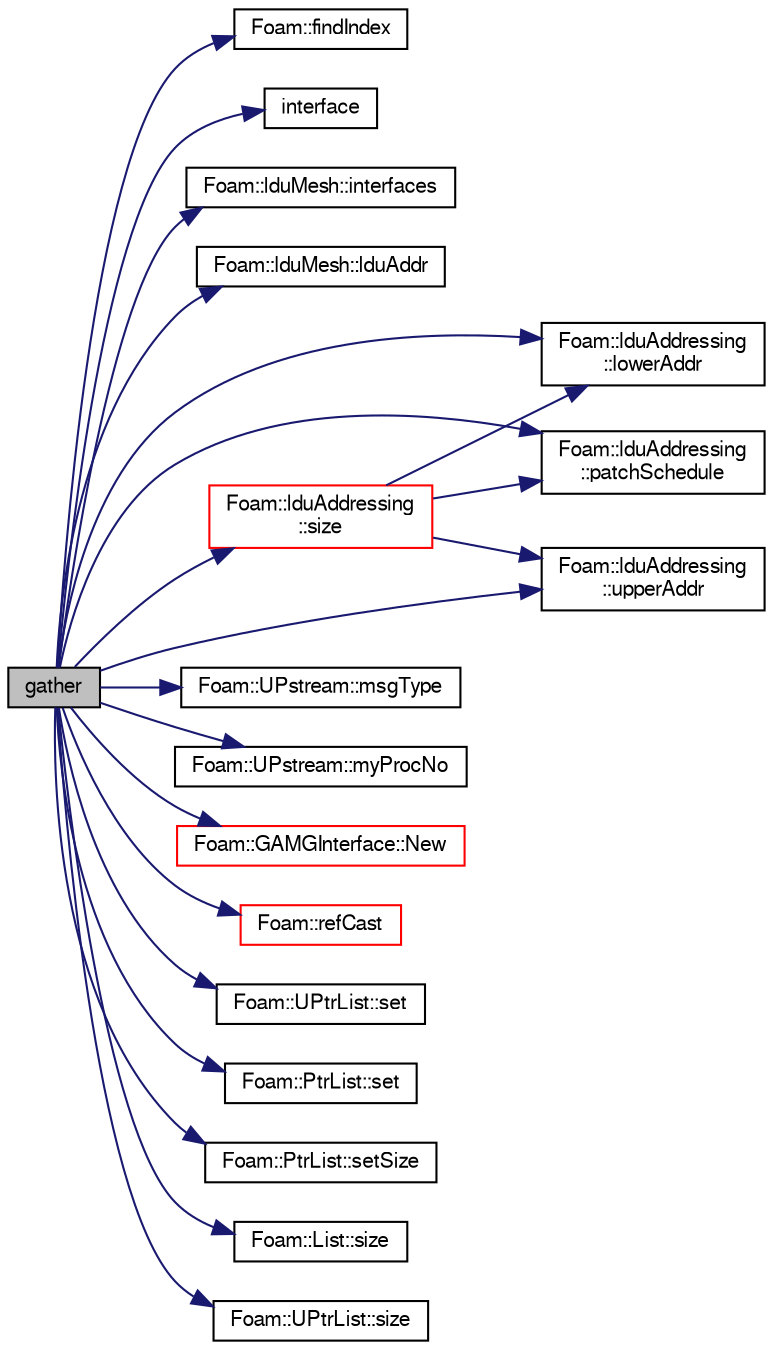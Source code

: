digraph "gather"
{
  bgcolor="transparent";
  edge [fontname="FreeSans",fontsize="10",labelfontname="FreeSans",labelfontsize="10"];
  node [fontname="FreeSans",fontsize="10",shape=record];
  rankdir="LR";
  Node595 [label="gather",height=0.2,width=0.4,color="black", fillcolor="grey75", style="filled", fontcolor="black"];
  Node595 -> Node596 [color="midnightblue",fontsize="10",style="solid",fontname="FreeSans"];
  Node596 [label="Foam::findIndex",height=0.2,width=0.4,color="black",URL="$a21124.html#ac16695f83f370df159eed19f92d095fb",tooltip="Find first occurence of given element and return index,. "];
  Node595 -> Node597 [color="midnightblue",fontsize="10",style="solid",fontname="FreeSans"];
  Node597 [label="interface",height=0.2,width=0.4,color="black",URL="$a39119.html#a8c09a0b889457752a4a7c285d39f7787"];
  Node595 -> Node598 [color="midnightblue",fontsize="10",style="solid",fontname="FreeSans"];
  Node598 [label="Foam::lduMesh::interfaces",height=0.2,width=0.4,color="black",URL="$a27126.html#abc0f20b01dc74c48d4f2da3c399f13b9",tooltip="Return a list of pointers for each patch. "];
  Node595 -> Node599 [color="midnightblue",fontsize="10",style="solid",fontname="FreeSans"];
  Node599 [label="Foam::lduMesh::lduAddr",height=0.2,width=0.4,color="black",URL="$a27126.html#af9d1b76b0bf69742df5ae6ea9ccdc729",tooltip="Return ldu addressing. "];
  Node595 -> Node600 [color="midnightblue",fontsize="10",style="solid",fontname="FreeSans"];
  Node600 [label="Foam::lduAddressing\l::lowerAddr",height=0.2,width=0.4,color="black",URL="$a26850.html#acd71c2321f86cb61103e8d46142d19b3",tooltip="Return lower addressing. "];
  Node595 -> Node601 [color="midnightblue",fontsize="10",style="solid",fontname="FreeSans"];
  Node601 [label="Foam::UPstream::msgType",height=0.2,width=0.4,color="black",URL="$a26270.html#ae5b8fe6652f6320aa6c7f5c44b6f01b7",tooltip="Message tag of standard messages. "];
  Node595 -> Node602 [color="midnightblue",fontsize="10",style="solid",fontname="FreeSans"];
  Node602 [label="Foam::UPstream::myProcNo",height=0.2,width=0.4,color="black",URL="$a26270.html#afc74d89573de32a3032c916f8cdd1733",tooltip="Number of this process (starting from masterNo() = 0) "];
  Node595 -> Node603 [color="midnightblue",fontsize="10",style="solid",fontname="FreeSans"];
  Node603 [label="Foam::GAMGInterface::New",height=0.2,width=0.4,color="red",URL="$a27026.html#a9d64f73698c79b37460797ed20977575",tooltip="Return a pointer to a new interface created on freestore given. "];
  Node595 -> Node651 [color="midnightblue",fontsize="10",style="solid",fontname="FreeSans"];
  Node651 [label="Foam::lduAddressing\l::patchSchedule",height=0.2,width=0.4,color="black",URL="$a26850.html#a766d957f33cabfd9c9916c91d002bfcf"];
  Node595 -> Node652 [color="midnightblue",fontsize="10",style="solid",fontname="FreeSans"];
  Node652 [label="Foam::refCast",height=0.2,width=0.4,color="red",URL="$a21124.html#a28f53307dad4466f23067e79a948e2a1",tooltip="Reference type cast template function. "];
  Node595 -> Node653 [color="midnightblue",fontsize="10",style="solid",fontname="FreeSans"];
  Node653 [label="Foam::UPtrList::set",height=0.2,width=0.4,color="black",URL="$a25990.html#a2d4fe99e7a41d6359b3c1946995622a0",tooltip="Is element set. "];
  Node595 -> Node654 [color="midnightblue",fontsize="10",style="solid",fontname="FreeSans"];
  Node654 [label="Foam::PtrList::set",height=0.2,width=0.4,color="black",URL="$a25914.html#a2d4fe99e7a41d6359b3c1946995622a0",tooltip="Is element set. "];
  Node595 -> Node655 [color="midnightblue",fontsize="10",style="solid",fontname="FreeSans"];
  Node655 [label="Foam::PtrList::setSize",height=0.2,width=0.4,color="black",URL="$a25914.html#aedb985ffeaf1bdbfeccc2a8730405703",tooltip="Reset size of PtrList. If extending the PtrList, new entries are. "];
  Node595 -> Node656 [color="midnightblue",fontsize="10",style="solid",fontname="FreeSans"];
  Node656 [label="Foam::List::size",height=0.2,width=0.4,color="black",URL="$a25694.html#a8a5f6fa29bd4b500caf186f60245b384",tooltip="Override size to be inconsistent with allocated storage. "];
  Node595 -> Node657 [color="midnightblue",fontsize="10",style="solid",fontname="FreeSans"];
  Node657 [label="Foam::UPtrList::size",height=0.2,width=0.4,color="black",URL="$a25990.html#a47b3bf30da1eb3ab8076b5fbe00e0494",tooltip="Return the number of elements in the UPtrList. "];
  Node595 -> Node658 [color="midnightblue",fontsize="10",style="solid",fontname="FreeSans"];
  Node658 [label="Foam::lduAddressing\l::size",height=0.2,width=0.4,color="red",URL="$a26850.html#a9facbf0a118d395c89884e45a5ca4e4b",tooltip="Return number of equations. "];
  Node658 -> Node600 [color="midnightblue",fontsize="10",style="solid",fontname="FreeSans"];
  Node658 -> Node651 [color="midnightblue",fontsize="10",style="solid",fontname="FreeSans"];
  Node658 -> Node688 [color="midnightblue",fontsize="10",style="solid",fontname="FreeSans"];
  Node688 [label="Foam::lduAddressing\l::upperAddr",height=0.2,width=0.4,color="black",URL="$a26850.html#ac0baafb7743d958e9e27804c8c53f1b8",tooltip="Return upper addressing. "];
  Node595 -> Node688 [color="midnightblue",fontsize="10",style="solid",fontname="FreeSans"];
}
